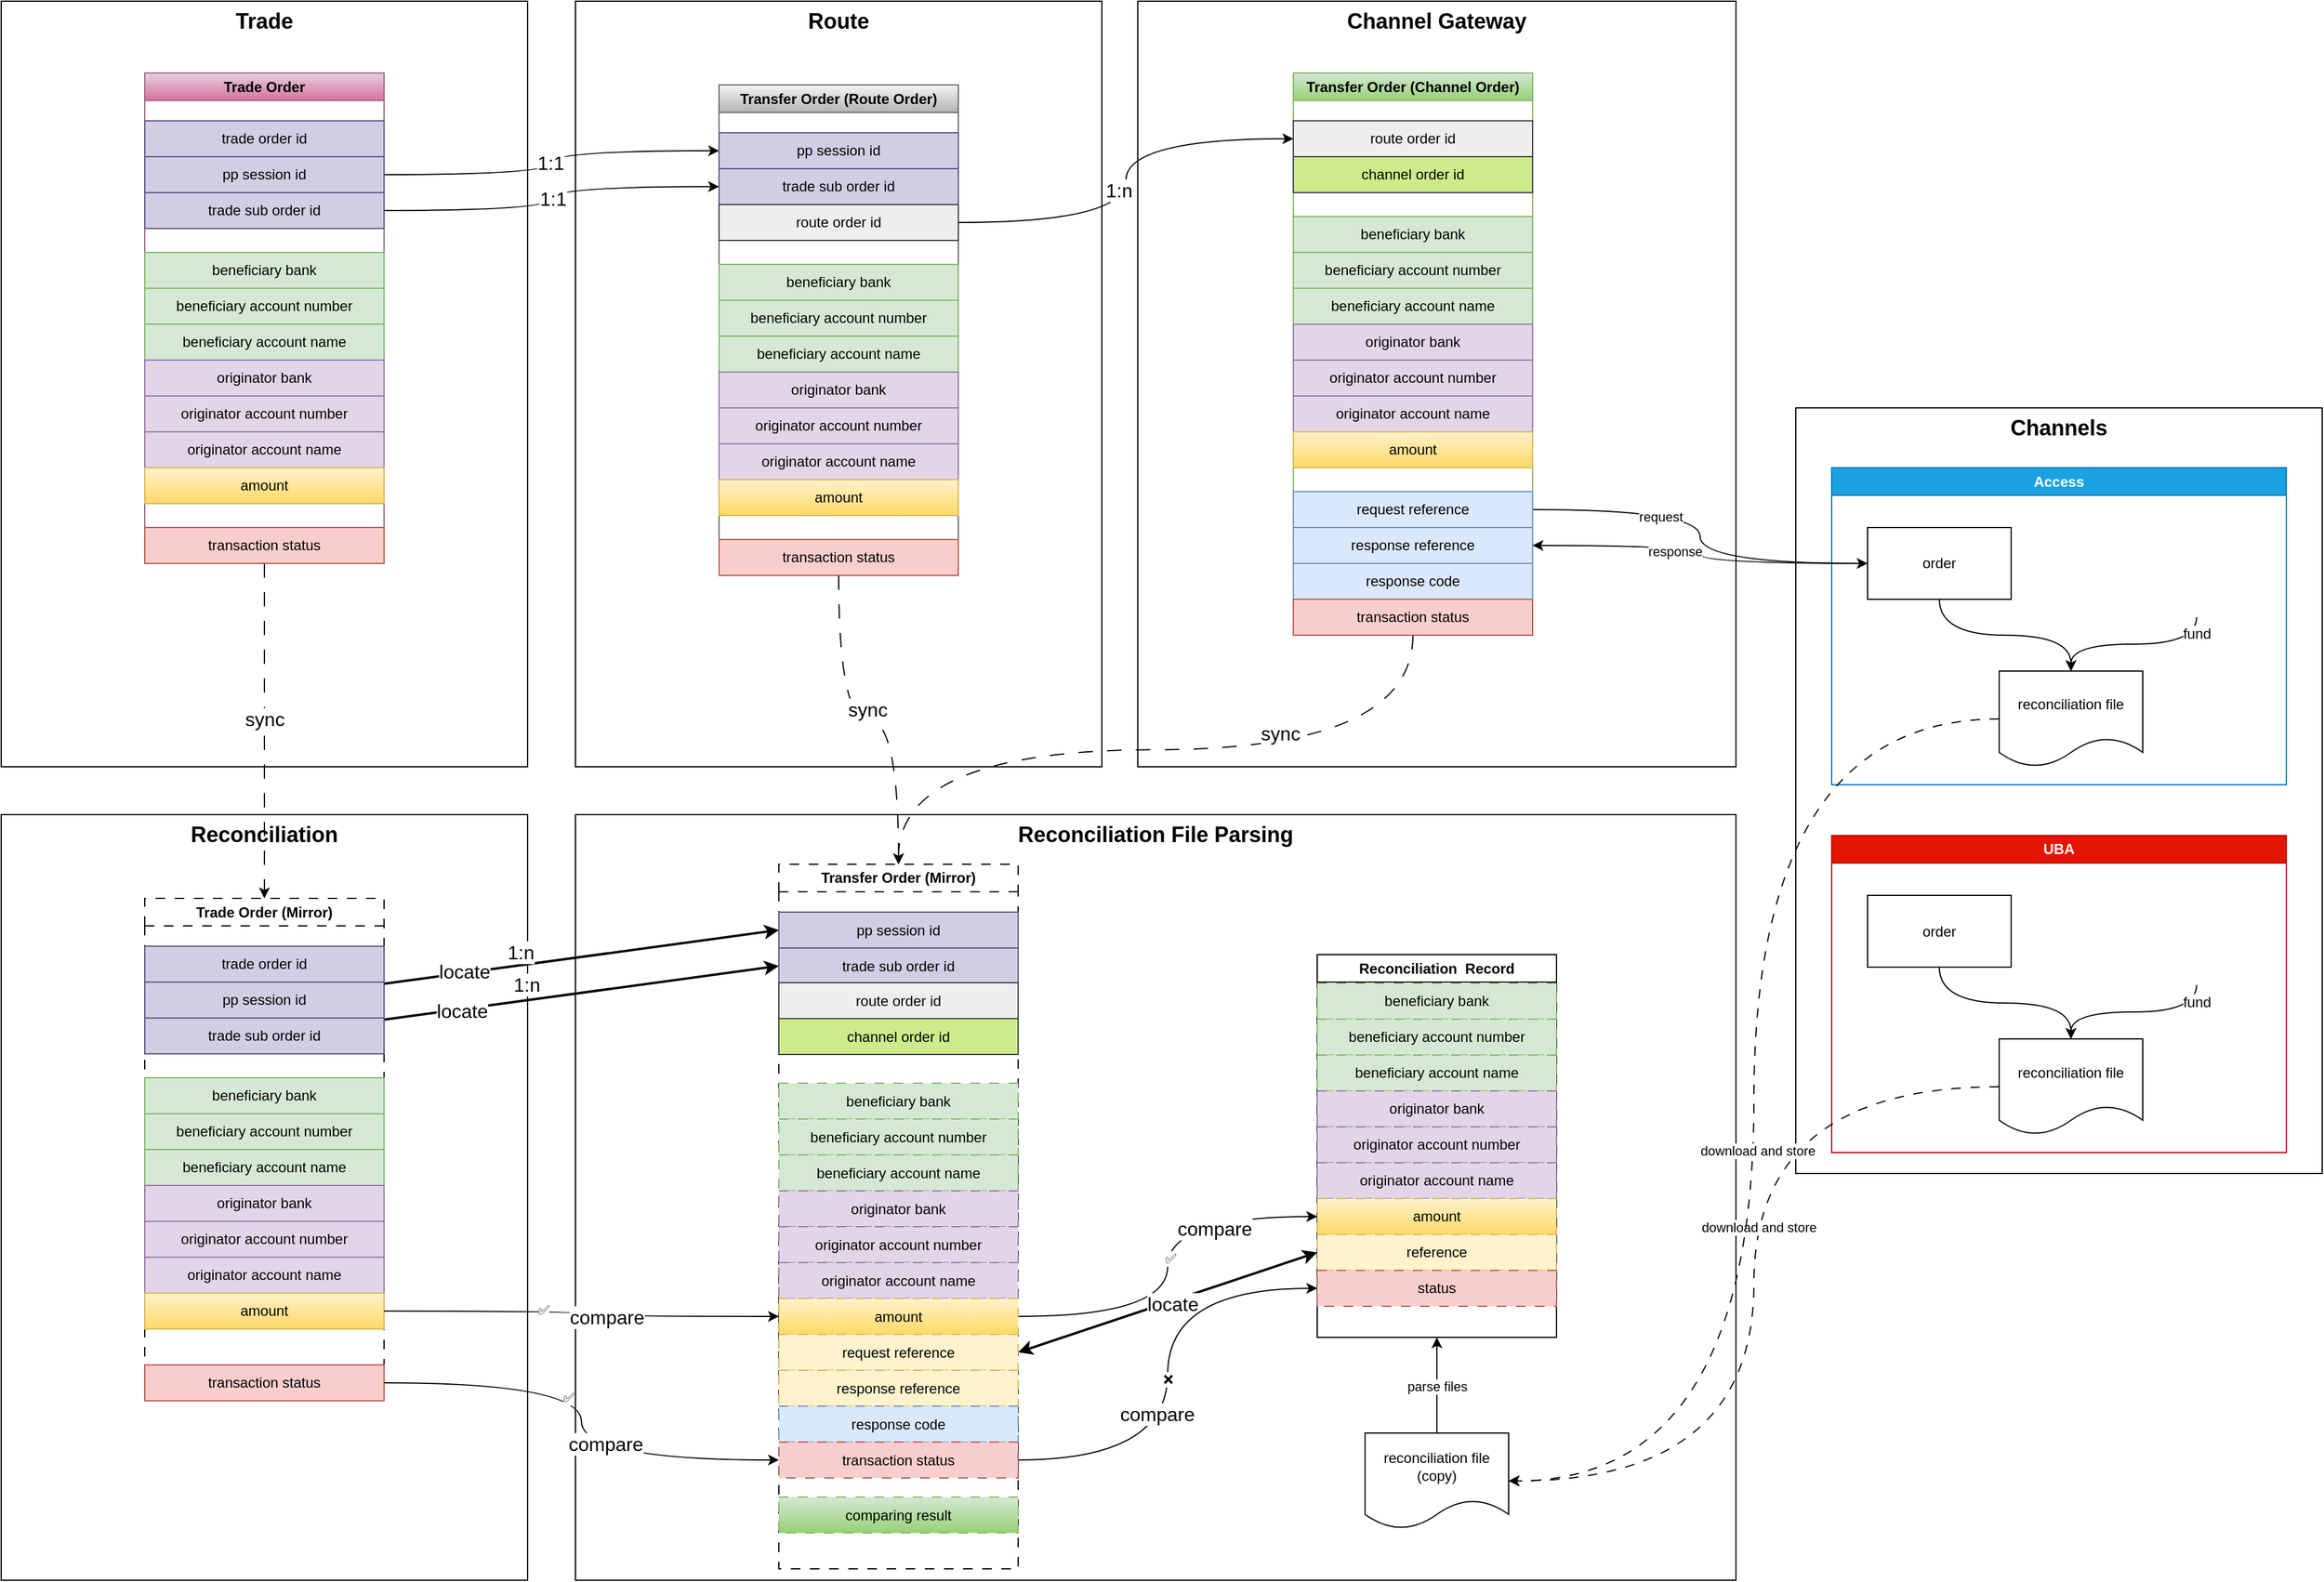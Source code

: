 <mxfile version="21.6.8" type="github">
  <diagram name="第 1 页" id="IDC6OgUZG76HqQoy6pAl">
    <mxGraphModel dx="2133" dy="830" grid="1" gridSize="10" guides="1" tooltips="1" connect="1" arrows="1" fold="1" page="1" pageScale="1" pageWidth="827" pageHeight="1169" math="0" shadow="0">
      <root>
        <mxCell id="0" />
        <mxCell id="1" parent="0" />
        <mxCell id="mXisu1iTDLMtMhRkeNwS-14" value="Route" style="rounded=0;whiteSpace=wrap;html=1;align=center;verticalAlign=top;fontStyle=1;fontSize=18;" vertex="1" parent="1">
          <mxGeometry x="50" y="40" width="440" height="640" as="geometry" />
        </mxCell>
        <mxCell id="8EhN2QBnAJq9SpPhxFZ0-1" value="Trade" style="rounded=0;whiteSpace=wrap;html=1;align=center;verticalAlign=top;fontStyle=1;fontSize=18;" parent="1" vertex="1">
          <mxGeometry x="-430" y="40" width="440" height="640" as="geometry" />
        </mxCell>
        <mxCell id="8EhN2QBnAJq9SpPhxFZ0-2" value="Channel Gateway" style="rounded=0;whiteSpace=wrap;html=1;align=center;verticalAlign=top;fontStyle=1;fontSize=18;" parent="1" vertex="1">
          <mxGeometry x="520" y="40" width="500" height="640" as="geometry" />
        </mxCell>
        <mxCell id="8EhN2QBnAJq9SpPhxFZ0-3" value="Channels" style="rounded=0;whiteSpace=wrap;html=1;align=center;verticalAlign=top;fontSize=18;fontStyle=1" parent="1" vertex="1">
          <mxGeometry x="1070" y="380" width="440" height="640" as="geometry" />
        </mxCell>
        <mxCell id="8EhN2QBnAJq9SpPhxFZ0-11" value="&lt;div style=&quot;text-align: left; font-size: 18px;&quot;&gt;&lt;span style=&quot;background-color: initial; font-size: 18px;&quot;&gt;Reconciliation File Parsing&lt;/span&gt;&lt;/div&gt;" style="rounded=0;whiteSpace=wrap;html=1;align=center;verticalAlign=top;fontStyle=1;fontSize=18;" parent="1" vertex="1">
          <mxGeometry x="50" y="720" width="970" height="640" as="geometry" />
        </mxCell>
        <mxCell id="8EhN2QBnAJq9SpPhxFZ0-15" value="Reconciliation" style="rounded=0;whiteSpace=wrap;html=1;align=center;verticalAlign=top;fontSize=18;fontStyle=1" parent="1" vertex="1">
          <mxGeometry x="-430" y="720" width="440" height="640" as="geometry" />
        </mxCell>
        <mxCell id="8EhN2QBnAJq9SpPhxFZ0-19" value="Transfer Order (Channel Order)" style="swimlane;whiteSpace=wrap;html=1;fillColor=#d5e8d4;gradientColor=#97d077;strokeColor=#82b366;" parent="1" vertex="1">
          <mxGeometry x="650" y="100" width="200" height="470" as="geometry" />
        </mxCell>
        <mxCell id="mXisu1iTDLMtMhRkeNwS-12" value="channel order id" style="rounded=0;whiteSpace=wrap;html=1;fillColor=#cdeb8b;strokeColor=#36393d;container=0;" vertex="1" parent="8EhN2QBnAJq9SpPhxFZ0-19">
          <mxGeometry y="70" width="200" height="30" as="geometry" />
        </mxCell>
        <mxCell id="8EhN2QBnAJq9SpPhxFZ0-20" value="Access" style="swimlane;whiteSpace=wrap;html=1;fillColor=#1ba1e2;fontColor=#ffffff;strokeColor=#006EAF;" parent="1" vertex="1">
          <mxGeometry x="1100" y="430" width="380" height="265" as="geometry" />
        </mxCell>
        <mxCell id="8EhN2QBnAJq9SpPhxFZ0-21" value="reconciliation file" style="shape=document;whiteSpace=wrap;html=1;boundedLbl=1;" parent="8EhN2QBnAJq9SpPhxFZ0-20" vertex="1">
          <mxGeometry x="140" y="170" width="120" height="80" as="geometry" />
        </mxCell>
        <mxCell id="8EhN2QBnAJq9SpPhxFZ0-22" style="edgeStyle=orthogonalEdgeStyle;rounded=0;orthogonalLoop=1;jettySize=auto;html=1;entryX=0.5;entryY=0;entryDx=0;entryDy=0;curved=1;" parent="8EhN2QBnAJq9SpPhxFZ0-20" source="8EhN2QBnAJq9SpPhxFZ0-23" target="8EhN2QBnAJq9SpPhxFZ0-21" edge="1">
          <mxGeometry relative="1" as="geometry" />
        </mxCell>
        <mxCell id="8EhN2QBnAJq9SpPhxFZ0-23" value="order" style="rounded=0;whiteSpace=wrap;html=1;" parent="8EhN2QBnAJq9SpPhxFZ0-20" vertex="1">
          <mxGeometry x="30" y="50" width="120" height="60" as="geometry" />
        </mxCell>
        <mxCell id="8EhN2QBnAJq9SpPhxFZ0-24" style="edgeStyle=orthogonalEdgeStyle;rounded=0;orthogonalLoop=1;jettySize=auto;html=1;entryX=0.5;entryY=0;entryDx=0;entryDy=0;curved=1;exitX=0.5;exitY=1;exitDx=0;exitDy=0;" parent="8EhN2QBnAJq9SpPhxFZ0-20" source="8EhN2QBnAJq9SpPhxFZ0-25" target="8EhN2QBnAJq9SpPhxFZ0-21" edge="1">
          <mxGeometry relative="1" as="geometry" />
        </mxCell>
        <mxCell id="8EhN2QBnAJq9SpPhxFZ0-25" value="fund" style="shape=image;html=1;verticalAlign=top;verticalLabelPosition=bottom;labelBackgroundColor=#ffffff;imageAspect=0;aspect=fixed;image=https://cdn4.iconfinder.com/data/icons/online-marketing-hand-drawn-vol-1/52/coin__dollar__money__payment__finance__fund__cash-128.png" parent="8EhN2QBnAJq9SpPhxFZ0-20" vertex="1">
          <mxGeometry x="260" y="35" width="90" height="90" as="geometry" />
        </mxCell>
        <mxCell id="8EhN2QBnAJq9SpPhxFZ0-26" value="UBA" style="swimlane;whiteSpace=wrap;html=1;fillColor=#e51400;fontColor=#ffffff;strokeColor=#B20000;" parent="1" vertex="1">
          <mxGeometry x="1100" y="737.5" width="380" height="265" as="geometry" />
        </mxCell>
        <mxCell id="8EhN2QBnAJq9SpPhxFZ0-27" value="reconciliation file" style="shape=document;whiteSpace=wrap;html=1;boundedLbl=1;" parent="8EhN2QBnAJq9SpPhxFZ0-26" vertex="1">
          <mxGeometry x="140" y="170" width="120" height="80" as="geometry" />
        </mxCell>
        <mxCell id="8EhN2QBnAJq9SpPhxFZ0-28" style="edgeStyle=orthogonalEdgeStyle;rounded=0;orthogonalLoop=1;jettySize=auto;html=1;entryX=0.5;entryY=0;entryDx=0;entryDy=0;curved=1;" parent="8EhN2QBnAJq9SpPhxFZ0-26" source="8EhN2QBnAJq9SpPhxFZ0-29" target="8EhN2QBnAJq9SpPhxFZ0-27" edge="1">
          <mxGeometry relative="1" as="geometry" />
        </mxCell>
        <mxCell id="8EhN2QBnAJq9SpPhxFZ0-29" value="order" style="rounded=0;whiteSpace=wrap;html=1;" parent="8EhN2QBnAJq9SpPhxFZ0-26" vertex="1">
          <mxGeometry x="30" y="50" width="120" height="60" as="geometry" />
        </mxCell>
        <mxCell id="8EhN2QBnAJq9SpPhxFZ0-30" style="edgeStyle=orthogonalEdgeStyle;rounded=0;orthogonalLoop=1;jettySize=auto;html=1;entryX=0.5;entryY=0;entryDx=0;entryDy=0;curved=1;exitX=0.5;exitY=1;exitDx=0;exitDy=0;" parent="8EhN2QBnAJq9SpPhxFZ0-26" source="8EhN2QBnAJq9SpPhxFZ0-31" target="8EhN2QBnAJq9SpPhxFZ0-27" edge="1">
          <mxGeometry relative="1" as="geometry" />
        </mxCell>
        <mxCell id="8EhN2QBnAJq9SpPhxFZ0-31" value="fund" style="shape=image;html=1;verticalAlign=top;verticalLabelPosition=bottom;labelBackgroundColor=#ffffff;imageAspect=0;aspect=fixed;image=https://cdn4.iconfinder.com/data/icons/online-marketing-hand-drawn-vol-1/52/coin__dollar__money__payment__finance__fund__cash-128.png" parent="8EhN2QBnAJq9SpPhxFZ0-26" vertex="1">
          <mxGeometry x="260" y="35" width="90" height="90" as="geometry" />
        </mxCell>
        <mxCell id="8EhN2QBnAJq9SpPhxFZ0-40" value="Transfer Order (Mirror)" style="swimlane;whiteSpace=wrap;html=1;dashed=1;dashPattern=8 8;" parent="1" vertex="1">
          <mxGeometry x="220" y="761.5" width="200" height="589" as="geometry" />
        </mxCell>
        <mxCell id="mXisu1iTDLMtMhRkeNwS-45" value="trade sub order id" style="rounded=0;whiteSpace=wrap;html=1;fillColor=#d0cee2;strokeColor=#56517e;container=0;" vertex="1" parent="8EhN2QBnAJq9SpPhxFZ0-40">
          <mxGeometry y="70" width="200" height="30" as="geometry" />
        </mxCell>
        <mxCell id="mXisu1iTDLMtMhRkeNwS-46" value="pp session id" style="rounded=0;whiteSpace=wrap;html=1;fillColor=#d0cee2;strokeColor=#56517e;container=0;" vertex="1" parent="8EhN2QBnAJq9SpPhxFZ0-40">
          <mxGeometry y="40" width="200" height="30" as="geometry" />
        </mxCell>
        <mxCell id="8EhN2QBnAJq9SpPhxFZ0-41" style="rounded=0;orthogonalLoop=1;jettySize=auto;html=1;entryX=0.5;entryY=0;entryDx=0;entryDy=0;dashed=1;dashPattern=12 12;strokeWidth=1;exitX=0.5;exitY=1;exitDx=0;exitDy=0;edgeStyle=orthogonalEdgeStyle;curved=1;" parent="1" source="8EhN2QBnAJq9SpPhxFZ0-19" target="8EhN2QBnAJq9SpPhxFZ0-40" edge="1">
          <mxGeometry relative="1" as="geometry" />
        </mxCell>
        <mxCell id="8EhN2QBnAJq9SpPhxFZ0-42" value="sync" style="edgeLabel;html=1;align=center;verticalAlign=middle;resizable=0;points=[];fontSize=16;" parent="8EhN2QBnAJq9SpPhxFZ0-41" vertex="1" connectable="0">
          <mxGeometry x="-0.333" y="-14" relative="1" as="geometry">
            <mxPoint as="offset" />
          </mxGeometry>
        </mxCell>
        <mxCell id="8EhN2QBnAJq9SpPhxFZ0-44" value="Reconciliation&amp;nbsp; Record" style="swimlane;whiteSpace=wrap;html=1;" parent="1" vertex="1">
          <mxGeometry x="670" y="837" width="200" height="320" as="geometry" />
        </mxCell>
        <mxCell id="exneHYosglLth6qOWhdi-8" style="edgeStyle=orthogonalEdgeStyle;rounded=0;orthogonalLoop=1;jettySize=auto;html=1;entryX=0.5;entryY=1;entryDx=0;entryDy=0;" parent="1" source="8EhN2QBnAJq9SpPhxFZ0-55" target="8EhN2QBnAJq9SpPhxFZ0-44" edge="1">
          <mxGeometry relative="1" as="geometry" />
        </mxCell>
        <mxCell id="exneHYosglLth6qOWhdi-9" value="parse files" style="edgeLabel;html=1;align=center;verticalAlign=middle;resizable=0;points=[];" parent="exneHYosglLth6qOWhdi-8" vertex="1" connectable="0">
          <mxGeometry x="-0.025" relative="1" as="geometry">
            <mxPoint as="offset" />
          </mxGeometry>
        </mxCell>
        <mxCell id="8EhN2QBnAJq9SpPhxFZ0-55" value="reconciliation file (copy)" style="shape=document;whiteSpace=wrap;html=1;boundedLbl=1;" parent="1" vertex="1">
          <mxGeometry x="710" y="1237" width="120" height="80" as="geometry" />
        </mxCell>
        <mxCell id="8EhN2QBnAJq9SpPhxFZ0-56" style="rounded=0;orthogonalLoop=1;jettySize=auto;html=1;entryX=1;entryY=0.5;entryDx=0;entryDy=0;dashed=1;dashPattern=8 8;edgeStyle=orthogonalEdgeStyle;curved=1;" parent="1" source="8EhN2QBnAJq9SpPhxFZ0-27" target="8EhN2QBnAJq9SpPhxFZ0-55" edge="1">
          <mxGeometry relative="1" as="geometry" />
        </mxCell>
        <mxCell id="mXisu1iTDLMtMhRkeNwS-3" value="download and store" style="edgeLabel;html=1;align=center;verticalAlign=middle;resizable=0;points=[];" vertex="1" connectable="0" parent="8EhN2QBnAJq9SpPhxFZ0-56">
          <mxGeometry x="-0.132" y="4" relative="1" as="geometry">
            <mxPoint y="1" as="offset" />
          </mxGeometry>
        </mxCell>
        <mxCell id="8EhN2QBnAJq9SpPhxFZ0-47" value="beneficiary bank" style="rounded=0;whiteSpace=wrap;html=1;fillColor=#d5e8d4;strokeColor=#82b366;dashed=1;dashPattern=8 8;" parent="1" vertex="1">
          <mxGeometry x="220" y="944.5" width="200" height="30" as="geometry" />
        </mxCell>
        <mxCell id="8EhN2QBnAJq9SpPhxFZ0-48" value="beneficiary account number" style="rounded=0;whiteSpace=wrap;html=1;fillColor=#d5e8d4;strokeColor=#82b366;dashed=1;dashPattern=8 8;" parent="1" vertex="1">
          <mxGeometry x="220" y="974.5" width="200" height="30" as="geometry" />
        </mxCell>
        <mxCell id="8EhN2QBnAJq9SpPhxFZ0-49" value="beneficiary account name" style="rounded=0;whiteSpace=wrap;html=1;fillColor=#d5e8d4;strokeColor=#82b366;dashed=1;dashPattern=8 8;" parent="1" vertex="1">
          <mxGeometry x="220" y="1004.5" width="200" height="30" as="geometry" />
        </mxCell>
        <mxCell id="8EhN2QBnAJq9SpPhxFZ0-50" value="originator bank" style="rounded=0;whiteSpace=wrap;html=1;fillColor=#e1d5e7;strokeColor=#9673a6;dashed=1;dashPattern=8 8;" parent="1" vertex="1">
          <mxGeometry x="220" y="1034.5" width="200" height="30" as="geometry" />
        </mxCell>
        <mxCell id="8EhN2QBnAJq9SpPhxFZ0-51" value="originator account number" style="rounded=0;whiteSpace=wrap;html=1;fillColor=#e1d5e7;strokeColor=#9673a6;dashed=1;dashPattern=8 8;" parent="1" vertex="1">
          <mxGeometry x="220" y="1064.5" width="200" height="30" as="geometry" />
        </mxCell>
        <mxCell id="8EhN2QBnAJq9SpPhxFZ0-52" value="originator account name" style="rounded=0;whiteSpace=wrap;html=1;fillColor=#e1d5e7;strokeColor=#9673a6;dashed=1;dashPattern=8 8;" parent="1" vertex="1">
          <mxGeometry x="220" y="1094.5" width="200" height="30" as="geometry" />
        </mxCell>
        <mxCell id="exneHYosglLth6qOWhdi-19" style="edgeStyle=orthogonalEdgeStyle;rounded=0;orthogonalLoop=1;jettySize=auto;html=1;entryX=0;entryY=0.5;entryDx=0;entryDy=0;curved=1;" parent="1" source="8EhN2QBnAJq9SpPhxFZ0-53" target="exneHYosglLth6qOWhdi-16" edge="1">
          <mxGeometry relative="1" as="geometry" />
        </mxCell>
        <mxCell id="exneHYosglLth6qOWhdi-20" value="✅" style="edgeLabel;html=1;align=center;verticalAlign=middle;resizable=0;points=[];" parent="exneHYosglLth6qOWhdi-19" vertex="1" connectable="0">
          <mxGeometry x="0.04" y="-2" relative="1" as="geometry">
            <mxPoint as="offset" />
          </mxGeometry>
        </mxCell>
        <mxCell id="mXisu1iTDLMtMhRkeNwS-75" value="&lt;font style=&quot;font-size: 16px;&quot;&gt;compare&lt;/font&gt;" style="edgeLabel;html=1;align=center;verticalAlign=middle;resizable=0;points=[];" vertex="1" connectable="0" parent="exneHYosglLth6qOWhdi-19">
          <mxGeometry x="0.484" y="-9" relative="1" as="geometry">
            <mxPoint y="1" as="offset" />
          </mxGeometry>
        </mxCell>
        <mxCell id="8EhN2QBnAJq9SpPhxFZ0-53" value="amount" style="rounded=0;whiteSpace=wrap;html=1;dashed=1;dashPattern=8 8;fillColor=#fff2cc;gradientColor=#ffd966;strokeColor=#d6b656;" parent="1" vertex="1">
          <mxGeometry x="220" y="1124.5" width="200" height="30" as="geometry" />
        </mxCell>
        <mxCell id="mXisu1iTDLMtMhRkeNwS-72" style="rounded=0;orthogonalLoop=1;jettySize=auto;html=1;entryX=0;entryY=0.5;entryDx=0;entryDy=0;exitX=1;exitY=0.5;exitDx=0;exitDy=0;startArrow=classic;startFill=1;strokeWidth=2;" edge="1" parent="1" source="8EhN2QBnAJq9SpPhxFZ0-54" target="exneHYosglLth6qOWhdi-17">
          <mxGeometry relative="1" as="geometry" />
        </mxCell>
        <mxCell id="mXisu1iTDLMtMhRkeNwS-73" value="&lt;font style=&quot;font-size: 16px;&quot;&gt;locate&lt;/font&gt;" style="edgeLabel;html=1;align=center;verticalAlign=middle;resizable=0;points=[];" vertex="1" connectable="0" parent="mXisu1iTDLMtMhRkeNwS-72">
          <mxGeometry x="0.026" y="-2" relative="1" as="geometry">
            <mxPoint as="offset" />
          </mxGeometry>
        </mxCell>
        <mxCell id="8EhN2QBnAJq9SpPhxFZ0-54" value="request reference" style="rounded=0;whiteSpace=wrap;html=1;fillColor=#fff2cc;strokeColor=#d6b656;dashed=1;dashPattern=8 8;" parent="1" vertex="1">
          <mxGeometry x="220" y="1154.5" width="200" height="30" as="geometry" />
        </mxCell>
        <mxCell id="exneHYosglLth6qOWhdi-4" value="response reference" style="rounded=0;whiteSpace=wrap;html=1;fillColor=#fff2cc;strokeColor=#d6b656;dashed=1;dashPattern=8 8;" parent="1" vertex="1">
          <mxGeometry x="220" y="1184.5" width="200" height="30" as="geometry" />
        </mxCell>
        <mxCell id="exneHYosglLth6qOWhdi-5" value="response code" style="rounded=0;whiteSpace=wrap;html=1;fillColor=#dae8fc;strokeColor=#6c8ebf;dashed=1;dashPattern=8 8;" parent="1" vertex="1">
          <mxGeometry x="220" y="1214.5" width="200" height="30" as="geometry" />
        </mxCell>
        <mxCell id="8EhN2QBnAJq9SpPhxFZ0-32" value="beneficiary bank" style="rounded=0;whiteSpace=wrap;html=1;fillColor=#d5e8d4;strokeColor=#82b366;container=0;" parent="1" vertex="1">
          <mxGeometry x="650" y="220" width="200" height="30" as="geometry" />
        </mxCell>
        <mxCell id="8EhN2QBnAJq9SpPhxFZ0-33" value="beneficiary account number" style="rounded=0;whiteSpace=wrap;html=1;fillColor=#d5e8d4;strokeColor=#82b366;" parent="1" vertex="1">
          <mxGeometry x="650" y="250" width="200" height="30" as="geometry" />
        </mxCell>
        <mxCell id="8EhN2QBnAJq9SpPhxFZ0-34" value="beneficiary account name" style="rounded=0;whiteSpace=wrap;html=1;fillColor=#d5e8d4;strokeColor=#82b366;" parent="1" vertex="1">
          <mxGeometry x="650" y="280" width="200" height="30" as="geometry" />
        </mxCell>
        <mxCell id="8EhN2QBnAJq9SpPhxFZ0-35" value="originator bank" style="rounded=0;whiteSpace=wrap;html=1;fillColor=#e1d5e7;strokeColor=#9673a6;" parent="1" vertex="1">
          <mxGeometry x="650" y="310" width="200" height="30" as="geometry" />
        </mxCell>
        <mxCell id="8EhN2QBnAJq9SpPhxFZ0-36" value="originator account number" style="rounded=0;whiteSpace=wrap;html=1;fillColor=#e1d5e7;strokeColor=#9673a6;" parent="1" vertex="1">
          <mxGeometry x="650" y="340" width="200" height="30" as="geometry" />
        </mxCell>
        <mxCell id="8EhN2QBnAJq9SpPhxFZ0-37" value="originator account name" style="rounded=0;whiteSpace=wrap;html=1;fillColor=#e1d5e7;strokeColor=#9673a6;" parent="1" vertex="1">
          <mxGeometry x="650" y="370" width="200" height="30" as="geometry" />
        </mxCell>
        <mxCell id="8EhN2QBnAJq9SpPhxFZ0-38" value="amount" style="rounded=0;whiteSpace=wrap;html=1;fillColor=#fff2cc;gradientColor=#ffd966;strokeColor=#d6b656;" parent="1" vertex="1">
          <mxGeometry x="650" y="400" width="200" height="30" as="geometry" />
        </mxCell>
        <mxCell id="mXisu1iTDLMtMhRkeNwS-35" style="edgeStyle=orthogonalEdgeStyle;rounded=0;orthogonalLoop=1;jettySize=auto;html=1;entryX=0;entryY=0.5;entryDx=0;entryDy=0;curved=1;" edge="1" parent="1" source="8EhN2QBnAJq9SpPhxFZ0-39" target="8EhN2QBnAJq9SpPhxFZ0-23">
          <mxGeometry relative="1" as="geometry" />
        </mxCell>
        <mxCell id="mXisu1iTDLMtMhRkeNwS-37" value="request" style="edgeLabel;html=1;align=center;verticalAlign=middle;resizable=0;points=[];" vertex="1" connectable="0" parent="mXisu1iTDLMtMhRkeNwS-35">
          <mxGeometry x="-0.342" y="-6" relative="1" as="geometry">
            <mxPoint as="offset" />
          </mxGeometry>
        </mxCell>
        <mxCell id="8EhN2QBnAJq9SpPhxFZ0-39" value="request reference" style="rounded=0;whiteSpace=wrap;html=1;fillColor=#dae8fc;strokeColor=#6c8ebf;" parent="1" vertex="1">
          <mxGeometry x="650" y="450" width="200" height="30" as="geometry" />
        </mxCell>
        <mxCell id="exneHYosglLth6qOWhdi-1" value="response code" style="rounded=0;whiteSpace=wrap;html=1;fillColor=#dae8fc;strokeColor=#6c8ebf;" parent="1" vertex="1">
          <mxGeometry x="650" y="510" width="200" height="30" as="geometry" />
        </mxCell>
        <mxCell id="exneHYosglLth6qOWhdi-2" value="response reference" style="rounded=0;whiteSpace=wrap;html=1;fillColor=#dae8fc;strokeColor=#6c8ebf;" parent="1" vertex="1">
          <mxGeometry x="650" y="480" width="200" height="30" as="geometry" />
        </mxCell>
        <mxCell id="exneHYosglLth6qOWhdi-6" value="transaction status" style="rounded=0;whiteSpace=wrap;html=1;fillColor=#f8cecc;strokeColor=#b85450;" parent="1" vertex="1">
          <mxGeometry x="650" y="540" width="200" height="30" as="geometry" />
        </mxCell>
        <mxCell id="exneHYosglLth6qOWhdi-21" style="edgeStyle=orthogonalEdgeStyle;rounded=0;orthogonalLoop=1;jettySize=auto;html=1;entryX=0;entryY=0.5;entryDx=0;entryDy=0;curved=1;" parent="1" source="exneHYosglLth6qOWhdi-7" target="exneHYosglLth6qOWhdi-18" edge="1">
          <mxGeometry relative="1" as="geometry" />
        </mxCell>
        <mxCell id="exneHYosglLth6qOWhdi-22" value="❌" style="edgeLabel;html=1;align=center;verticalAlign=middle;resizable=0;points=[];" parent="exneHYosglLth6qOWhdi-21" vertex="1" connectable="0">
          <mxGeometry x="-0.018" relative="1" as="geometry">
            <mxPoint as="offset" />
          </mxGeometry>
        </mxCell>
        <mxCell id="mXisu1iTDLMtMhRkeNwS-74" value="&lt;font style=&quot;font-size: 16px;&quot;&gt;compare&lt;/font&gt;" style="edgeLabel;html=1;align=center;verticalAlign=middle;resizable=0;points=[];" vertex="1" connectable="0" parent="exneHYosglLth6qOWhdi-21">
          <mxGeometry x="-0.167" y="9" relative="1" as="geometry">
            <mxPoint as="offset" />
          </mxGeometry>
        </mxCell>
        <mxCell id="exneHYosglLth6qOWhdi-7" value="transaction status" style="rounded=0;whiteSpace=wrap;html=1;fillColor=#f8cecc;strokeColor=#b85450;dashed=1;dashPattern=8 8;" parent="1" vertex="1">
          <mxGeometry x="220" y="1244.5" width="200" height="30" as="geometry" />
        </mxCell>
        <mxCell id="exneHYosglLth6qOWhdi-10" value="beneficiary bank" style="rounded=0;whiteSpace=wrap;html=1;fillColor=#d5e8d4;strokeColor=#82b366;dashed=1;dashPattern=8 8;" parent="1" vertex="1">
          <mxGeometry x="670" y="861" width="200" height="30" as="geometry" />
        </mxCell>
        <mxCell id="exneHYosglLth6qOWhdi-11" value="beneficiary account number" style="rounded=0;whiteSpace=wrap;html=1;fillColor=#d5e8d4;strokeColor=#82b366;dashed=1;dashPattern=8 8;" parent="1" vertex="1">
          <mxGeometry x="670" y="891" width="200" height="30" as="geometry" />
        </mxCell>
        <mxCell id="exneHYosglLth6qOWhdi-12" value="beneficiary account name" style="rounded=0;whiteSpace=wrap;html=1;fillColor=#d5e8d4;strokeColor=#82b366;dashed=1;dashPattern=8 8;" parent="1" vertex="1">
          <mxGeometry x="670" y="921" width="200" height="30" as="geometry" />
        </mxCell>
        <mxCell id="exneHYosglLth6qOWhdi-13" value="originator bank" style="rounded=0;whiteSpace=wrap;html=1;fillColor=#e1d5e7;strokeColor=#9673a6;dashed=1;dashPattern=8 8;" parent="1" vertex="1">
          <mxGeometry x="670" y="951" width="200" height="30" as="geometry" />
        </mxCell>
        <mxCell id="exneHYosglLth6qOWhdi-14" value="originator account number" style="rounded=0;whiteSpace=wrap;html=1;fillColor=#e1d5e7;strokeColor=#9673a6;dashed=1;dashPattern=8 8;" parent="1" vertex="1">
          <mxGeometry x="670" y="981" width="200" height="30" as="geometry" />
        </mxCell>
        <mxCell id="exneHYosglLth6qOWhdi-15" value="originator account name" style="rounded=0;whiteSpace=wrap;html=1;fillColor=#e1d5e7;strokeColor=#9673a6;dashed=1;dashPattern=8 8;" parent="1" vertex="1">
          <mxGeometry x="670" y="1011" width="200" height="30" as="geometry" />
        </mxCell>
        <mxCell id="exneHYosglLth6qOWhdi-16" value="amount" style="rounded=0;whiteSpace=wrap;html=1;dashed=1;dashPattern=8 8;fillColor=#fff2cc;gradientColor=#ffd966;strokeColor=#d6b656;" parent="1" vertex="1">
          <mxGeometry x="670" y="1041" width="200" height="30" as="geometry" />
        </mxCell>
        <mxCell id="exneHYosglLth6qOWhdi-17" value="reference" style="rounded=0;whiteSpace=wrap;html=1;fillColor=#fff2cc;strokeColor=#d6b656;dashed=1;dashPattern=8 8;" parent="1" vertex="1">
          <mxGeometry x="670" y="1071" width="200" height="30" as="geometry" />
        </mxCell>
        <mxCell id="exneHYosglLth6qOWhdi-18" value="status" style="rounded=0;whiteSpace=wrap;html=1;fillColor=#f8cecc;strokeColor=#b85450;dashed=1;dashPattern=8 8;" parent="1" vertex="1">
          <mxGeometry x="670" y="1101" width="200" height="30" as="geometry" />
        </mxCell>
        <mxCell id="exneHYosglLth6qOWhdi-23" value="comparing result" style="rounded=0;whiteSpace=wrap;html=1;fillColor=#d5e8d4;strokeColor=#82b366;dashed=1;dashPattern=8 8;gradientColor=#97d077;" parent="1" vertex="1">
          <mxGeometry x="220" y="1290.5" width="200" height="30" as="geometry" />
        </mxCell>
        <mxCell id="mXisu1iTDLMtMhRkeNwS-40" style="edgeStyle=orthogonalEdgeStyle;rounded=0;orthogonalLoop=1;jettySize=auto;html=1;entryX=0.5;entryY=0;entryDx=0;entryDy=0;dashed=1;dashPattern=12 12;" edge="1" parent="1" source="exneHYosglLth6qOWhdi-24" target="mXisu1iTDLMtMhRkeNwS-39">
          <mxGeometry relative="1" as="geometry" />
        </mxCell>
        <mxCell id="mXisu1iTDLMtMhRkeNwS-41" value="&lt;font style=&quot;font-size: 16px;&quot;&gt;sync&lt;/font&gt;" style="edgeLabel;html=1;align=center;verticalAlign=middle;resizable=0;points=[];" vertex="1" connectable="0" parent="mXisu1iTDLMtMhRkeNwS-40">
          <mxGeometry x="-0.075" relative="1" as="geometry">
            <mxPoint as="offset" />
          </mxGeometry>
        </mxCell>
        <mxCell id="exneHYosglLth6qOWhdi-24" value="Trade Order" style="swimlane;whiteSpace=wrap;html=1;fillColor=#e6d0de;gradientColor=#d5739d;strokeColor=#996185;" parent="1" vertex="1">
          <mxGeometry x="-310" y="100" width="200" height="410" as="geometry" />
        </mxCell>
        <mxCell id="mXisu1iTDLMtMhRkeNwS-27" value="trade sub order id" style="rounded=0;whiteSpace=wrap;html=1;fillColor=#d0cee2;strokeColor=#56517e;container=0;movable=1;resizable=1;rotatable=1;deletable=1;editable=1;locked=0;connectable=1;" vertex="1" parent="exneHYosglLth6qOWhdi-24">
          <mxGeometry y="100" width="200" height="30" as="geometry" />
        </mxCell>
        <mxCell id="mXisu1iTDLMtMhRkeNwS-1" style="rounded=0;orthogonalLoop=1;jettySize=auto;html=1;entryX=1;entryY=0.5;entryDx=0;entryDy=0;dashed=1;dashPattern=8 8;edgeStyle=orthogonalEdgeStyle;curved=1;" edge="1" parent="1" source="8EhN2QBnAJq9SpPhxFZ0-21" target="8EhN2QBnAJq9SpPhxFZ0-55">
          <mxGeometry relative="1" as="geometry" />
        </mxCell>
        <mxCell id="mXisu1iTDLMtMhRkeNwS-2" value="download and store" style="edgeLabel;html=1;align=center;verticalAlign=middle;resizable=0;points=[];" vertex="1" connectable="0" parent="mXisu1iTDLMtMhRkeNwS-1">
          <mxGeometry x="0.08" y="3" relative="1" as="geometry">
            <mxPoint as="offset" />
          </mxGeometry>
        </mxCell>
        <mxCell id="mXisu1iTDLMtMhRkeNwS-13" value="route order id" style="rounded=0;whiteSpace=wrap;html=1;fillColor=#eeeeee;strokeColor=#36393d;container=0;" vertex="1" parent="1">
          <mxGeometry x="650" y="140" width="200" height="30" as="geometry" />
        </mxCell>
        <mxCell id="mXisu1iTDLMtMhRkeNwS-47" style="edgeStyle=orthogonalEdgeStyle;rounded=0;orthogonalLoop=1;jettySize=auto;html=1;entryX=0.5;entryY=0;entryDx=0;entryDy=0;curved=1;dashed=1;dashPattern=12 12;" edge="1" parent="1" source="mXisu1iTDLMtMhRkeNwS-15" target="8EhN2QBnAJq9SpPhxFZ0-40">
          <mxGeometry relative="1" as="geometry" />
        </mxCell>
        <mxCell id="mXisu1iTDLMtMhRkeNwS-48" value="&lt;font style=&quot;font-size: 16px;&quot;&gt;sync&lt;/font&gt;" style="edgeLabel;html=1;align=center;verticalAlign=middle;resizable=0;points=[];" vertex="1" connectable="0" parent="mXisu1iTDLMtMhRkeNwS-47">
          <mxGeometry x="-0.237" y="24" relative="1" as="geometry">
            <mxPoint y="1" as="offset" />
          </mxGeometry>
        </mxCell>
        <mxCell id="mXisu1iTDLMtMhRkeNwS-15" value="Transfer Order (Route Order)" style="swimlane;whiteSpace=wrap;html=1;fillColor=#f5f5f5;gradientColor=#b3b3b3;strokeColor=#666666;" vertex="1" parent="1">
          <mxGeometry x="170" y="110" width="200" height="410" as="geometry" />
        </mxCell>
        <mxCell id="mXisu1iTDLMtMhRkeNwS-23" value="trade order id" style="rounded=0;whiteSpace=wrap;html=1;fillColor=#d0cee2;strokeColor=#56517e;container=0;movable=1;resizable=1;rotatable=1;deletable=1;editable=1;locked=0;connectable=1;" vertex="1" parent="1">
          <mxGeometry x="-310" y="140" width="200" height="30" as="geometry" />
        </mxCell>
        <mxCell id="mXisu1iTDLMtMhRkeNwS-32" style="edgeStyle=orthogonalEdgeStyle;rounded=0;orthogonalLoop=1;jettySize=auto;html=1;entryX=0;entryY=0.5;entryDx=0;entryDy=0;curved=1;" edge="1" parent="1" source="mXisu1iTDLMtMhRkeNwS-24" target="mXisu1iTDLMtMhRkeNwS-28">
          <mxGeometry relative="1" as="geometry" />
        </mxCell>
        <mxCell id="mXisu1iTDLMtMhRkeNwS-80" value="&lt;font style=&quot;font-size: 16px;&quot;&gt;1:1&lt;/font&gt;" style="edgeLabel;html=1;align=center;verticalAlign=middle;resizable=0;points=[];" vertex="1" connectable="0" parent="mXisu1iTDLMtMhRkeNwS-32">
          <mxGeometry x="0.01" y="1" relative="1" as="geometry">
            <mxPoint y="1" as="offset" />
          </mxGeometry>
        </mxCell>
        <mxCell id="mXisu1iTDLMtMhRkeNwS-24" value="pp session id" style="rounded=0;whiteSpace=wrap;html=1;fillColor=#d0cee2;strokeColor=#56517e;container=0;movable=1;resizable=1;rotatable=1;deletable=1;editable=1;locked=0;connectable=1;" vertex="1" parent="1">
          <mxGeometry x="-310" y="170" width="200" height="30" as="geometry" />
        </mxCell>
        <mxCell id="mXisu1iTDLMtMhRkeNwS-29" value="" style="group" vertex="1" connectable="0" parent="1">
          <mxGeometry x="-310" y="250" width="200" height="210" as="geometry" />
        </mxCell>
        <mxCell id="mXisu1iTDLMtMhRkeNwS-5" value="beneficiary bank" style="rounded=0;whiteSpace=wrap;html=1;fillColor=#d5e8d4;strokeColor=#82b366;container=0;" vertex="1" parent="mXisu1iTDLMtMhRkeNwS-29">
          <mxGeometry width="200" height="30" as="geometry" />
        </mxCell>
        <mxCell id="mXisu1iTDLMtMhRkeNwS-6" value="beneficiary account number" style="rounded=0;whiteSpace=wrap;html=1;fillColor=#d5e8d4;strokeColor=#82b366;" vertex="1" parent="mXisu1iTDLMtMhRkeNwS-29">
          <mxGeometry y="30" width="200" height="30" as="geometry" />
        </mxCell>
        <mxCell id="mXisu1iTDLMtMhRkeNwS-7" value="beneficiary account name" style="rounded=0;whiteSpace=wrap;html=1;fillColor=#d5e8d4;strokeColor=#82b366;" vertex="1" parent="mXisu1iTDLMtMhRkeNwS-29">
          <mxGeometry y="60" width="200" height="30" as="geometry" />
        </mxCell>
        <mxCell id="mXisu1iTDLMtMhRkeNwS-8" value="originator bank" style="rounded=0;whiteSpace=wrap;html=1;fillColor=#e1d5e7;strokeColor=#9673a6;" vertex="1" parent="mXisu1iTDLMtMhRkeNwS-29">
          <mxGeometry y="90" width="200" height="30" as="geometry" />
        </mxCell>
        <mxCell id="mXisu1iTDLMtMhRkeNwS-9" value="originator account number" style="rounded=0;whiteSpace=wrap;html=1;fillColor=#e1d5e7;strokeColor=#9673a6;" vertex="1" parent="mXisu1iTDLMtMhRkeNwS-29">
          <mxGeometry y="120" width="200" height="30" as="geometry" />
        </mxCell>
        <mxCell id="mXisu1iTDLMtMhRkeNwS-10" value="originator account name" style="rounded=0;whiteSpace=wrap;html=1;fillColor=#e1d5e7;strokeColor=#9673a6;" vertex="1" parent="mXisu1iTDLMtMhRkeNwS-29">
          <mxGeometry y="150" width="200" height="30" as="geometry" />
        </mxCell>
        <mxCell id="mXisu1iTDLMtMhRkeNwS-11" value="amount" style="rounded=0;whiteSpace=wrap;html=1;fillColor=#fff2cc;gradientColor=#ffd966;strokeColor=#d6b656;" vertex="1" parent="mXisu1iTDLMtMhRkeNwS-29">
          <mxGeometry y="180" width="200" height="30" as="geometry" />
        </mxCell>
        <mxCell id="mXisu1iTDLMtMhRkeNwS-30" value="" style="group" vertex="1" connectable="0" parent="1">
          <mxGeometry x="170" y="150" width="200" height="90" as="geometry" />
        </mxCell>
        <mxCell id="mXisu1iTDLMtMhRkeNwS-25" value="trade sub order id" style="rounded=0;whiteSpace=wrap;html=1;fillColor=#d0cee2;strokeColor=#56517e;container=0;" vertex="1" parent="mXisu1iTDLMtMhRkeNwS-30">
          <mxGeometry y="30" width="200" height="30" as="geometry" />
        </mxCell>
        <mxCell id="mXisu1iTDLMtMhRkeNwS-26" value="route order id" style="rounded=0;whiteSpace=wrap;html=1;fillColor=#eeeeee;strokeColor=#36393d;container=0;" vertex="1" parent="mXisu1iTDLMtMhRkeNwS-30">
          <mxGeometry y="60" width="200" height="30" as="geometry" />
        </mxCell>
        <mxCell id="mXisu1iTDLMtMhRkeNwS-28" value="pp session id" style="rounded=0;whiteSpace=wrap;html=1;fillColor=#d0cee2;strokeColor=#56517e;container=0;" vertex="1" parent="mXisu1iTDLMtMhRkeNwS-30">
          <mxGeometry width="200" height="30" as="geometry" />
        </mxCell>
        <mxCell id="mXisu1iTDLMtMhRkeNwS-31" value="" style="group" vertex="1" connectable="0" parent="1">
          <mxGeometry x="170" y="260" width="200" height="210" as="geometry" />
        </mxCell>
        <mxCell id="mXisu1iTDLMtMhRkeNwS-16" value="beneficiary bank" style="rounded=0;whiteSpace=wrap;html=1;fillColor=#d5e8d4;strokeColor=#82b366;container=0;" vertex="1" parent="mXisu1iTDLMtMhRkeNwS-31">
          <mxGeometry width="200" height="30" as="geometry" />
        </mxCell>
        <mxCell id="mXisu1iTDLMtMhRkeNwS-17" value="beneficiary account number" style="rounded=0;whiteSpace=wrap;html=1;fillColor=#d5e8d4;strokeColor=#82b366;" vertex="1" parent="mXisu1iTDLMtMhRkeNwS-31">
          <mxGeometry y="30" width="200" height="30" as="geometry" />
        </mxCell>
        <mxCell id="mXisu1iTDLMtMhRkeNwS-18" value="beneficiary account name" style="rounded=0;whiteSpace=wrap;html=1;fillColor=#d5e8d4;strokeColor=#82b366;" vertex="1" parent="mXisu1iTDLMtMhRkeNwS-31">
          <mxGeometry y="60" width="200" height="30" as="geometry" />
        </mxCell>
        <mxCell id="mXisu1iTDLMtMhRkeNwS-19" value="originator bank" style="rounded=0;whiteSpace=wrap;html=1;fillColor=#e1d5e7;strokeColor=#9673a6;" vertex="1" parent="mXisu1iTDLMtMhRkeNwS-31">
          <mxGeometry y="90" width="200" height="30" as="geometry" />
        </mxCell>
        <mxCell id="mXisu1iTDLMtMhRkeNwS-20" value="originator account number" style="rounded=0;whiteSpace=wrap;html=1;fillColor=#e1d5e7;strokeColor=#9673a6;" vertex="1" parent="mXisu1iTDLMtMhRkeNwS-31">
          <mxGeometry y="120" width="200" height="30" as="geometry" />
        </mxCell>
        <mxCell id="mXisu1iTDLMtMhRkeNwS-21" value="originator account name" style="rounded=0;whiteSpace=wrap;html=1;fillColor=#e1d5e7;strokeColor=#9673a6;" vertex="1" parent="mXisu1iTDLMtMhRkeNwS-31">
          <mxGeometry y="150" width="200" height="30" as="geometry" />
        </mxCell>
        <mxCell id="mXisu1iTDLMtMhRkeNwS-22" value="amount" style="rounded=0;whiteSpace=wrap;html=1;fillColor=#fff2cc;gradientColor=#ffd966;strokeColor=#d6b656;" vertex="1" parent="mXisu1iTDLMtMhRkeNwS-31">
          <mxGeometry y="180" width="200" height="30" as="geometry" />
        </mxCell>
        <mxCell id="mXisu1iTDLMtMhRkeNwS-33" style="edgeStyle=orthogonalEdgeStyle;rounded=0;orthogonalLoop=1;jettySize=auto;html=1;entryX=0;entryY=0.5;entryDx=0;entryDy=0;curved=1;" edge="1" parent="1" source="mXisu1iTDLMtMhRkeNwS-27" target="mXisu1iTDLMtMhRkeNwS-25">
          <mxGeometry relative="1" as="geometry" />
        </mxCell>
        <mxCell id="mXisu1iTDLMtMhRkeNwS-81" value="&lt;font style=&quot;font-size: 16px;&quot;&gt;1:1&lt;/font&gt;" style="edgeLabel;html=1;align=center;verticalAlign=middle;resizable=0;points=[];" vertex="1" connectable="0" parent="mXisu1iTDLMtMhRkeNwS-33">
          <mxGeometry x="0.01" y="-1" relative="1" as="geometry">
            <mxPoint y="1" as="offset" />
          </mxGeometry>
        </mxCell>
        <mxCell id="mXisu1iTDLMtMhRkeNwS-34" style="edgeStyle=orthogonalEdgeStyle;rounded=0;orthogonalLoop=1;jettySize=auto;html=1;entryX=0;entryY=0.5;entryDx=0;entryDy=0;curved=1;" edge="1" parent="1" source="mXisu1iTDLMtMhRkeNwS-26" target="mXisu1iTDLMtMhRkeNwS-13">
          <mxGeometry relative="1" as="geometry" />
        </mxCell>
        <mxCell id="mXisu1iTDLMtMhRkeNwS-49" value="&lt;font style=&quot;font-size: 16px;&quot;&gt;1:n&lt;/font&gt;" style="edgeLabel;html=1;align=center;verticalAlign=middle;resizable=0;points=[];" vertex="1" connectable="0" parent="mXisu1iTDLMtMhRkeNwS-34">
          <mxGeometry x="-0.046" y="6" relative="1" as="geometry">
            <mxPoint as="offset" />
          </mxGeometry>
        </mxCell>
        <mxCell id="mXisu1iTDLMtMhRkeNwS-36" style="edgeStyle=orthogonalEdgeStyle;rounded=0;orthogonalLoop=1;jettySize=auto;html=1;entryX=1;entryY=0.5;entryDx=0;entryDy=0;curved=1;" edge="1" parent="1" source="8EhN2QBnAJq9SpPhxFZ0-23" target="exneHYosglLth6qOWhdi-2">
          <mxGeometry relative="1" as="geometry" />
        </mxCell>
        <mxCell id="mXisu1iTDLMtMhRkeNwS-38" value="response" style="edgeLabel;html=1;align=center;verticalAlign=middle;resizable=0;points=[];" vertex="1" connectable="0" parent="mXisu1iTDLMtMhRkeNwS-36">
          <mxGeometry x="0.193" y="5" relative="1" as="geometry">
            <mxPoint as="offset" />
          </mxGeometry>
        </mxCell>
        <mxCell id="mXisu1iTDLMtMhRkeNwS-39" value="Trade Order (Mirror)" style="swimlane;whiteSpace=wrap;html=1;dashed=1;dashPattern=8 8;" vertex="1" parent="1">
          <mxGeometry x="-310" y="790" width="200" height="420" as="geometry" />
        </mxCell>
        <mxCell id="mXisu1iTDLMtMhRkeNwS-69" value="transaction status" style="rounded=0;whiteSpace=wrap;html=1;fillColor=#f8cecc;strokeColor=#b85450;container=0;movable=1;resizable=1;rotatable=1;deletable=1;editable=1;locked=0;connectable=1;" vertex="1" parent="mXisu1iTDLMtMhRkeNwS-39">
          <mxGeometry y="390" width="200" height="30" as="geometry" />
        </mxCell>
        <mxCell id="mXisu1iTDLMtMhRkeNwS-43" value="channel order id" style="rounded=0;whiteSpace=wrap;html=1;fillColor=#cdeb8b;strokeColor=#36393d;container=0;" vertex="1" parent="1">
          <mxGeometry x="220" y="890.5" width="200" height="30" as="geometry" />
        </mxCell>
        <mxCell id="mXisu1iTDLMtMhRkeNwS-44" value="route order id" style="rounded=0;whiteSpace=wrap;html=1;fillColor=#eeeeee;strokeColor=#36393d;container=0;" vertex="1" parent="1">
          <mxGeometry x="220" y="860.5" width="200" height="30" as="geometry" />
        </mxCell>
        <mxCell id="mXisu1iTDLMtMhRkeNwS-61" style="rounded=0;orthogonalLoop=1;jettySize=auto;html=1;entryX=0;entryY=0.5;entryDx=0;entryDy=0;strokeWidth=2;" edge="1" parent="1" source="mXisu1iTDLMtMhRkeNwS-50" target="mXisu1iTDLMtMhRkeNwS-45">
          <mxGeometry relative="1" as="geometry" />
        </mxCell>
        <mxCell id="mXisu1iTDLMtMhRkeNwS-64" value="&lt;font style=&quot;font-size: 16px;&quot;&gt;1:n&lt;/font&gt;" style="edgeLabel;html=1;align=center;verticalAlign=middle;resizable=0;points=[];" vertex="1" connectable="0" parent="mXisu1iTDLMtMhRkeNwS-61">
          <mxGeometry x="-0.268" y="13" relative="1" as="geometry">
            <mxPoint as="offset" />
          </mxGeometry>
        </mxCell>
        <mxCell id="mXisu1iTDLMtMhRkeNwS-77" value="&lt;font style=&quot;font-size: 16px;&quot;&gt;locate&lt;/font&gt;" style="edgeLabel;html=1;align=center;verticalAlign=middle;resizable=0;points=[];" vertex="1" connectable="0" parent="mXisu1iTDLMtMhRkeNwS-61">
          <mxGeometry x="-0.609" relative="1" as="geometry">
            <mxPoint y="1" as="offset" />
          </mxGeometry>
        </mxCell>
        <mxCell id="mXisu1iTDLMtMhRkeNwS-50" value="trade sub order id" style="rounded=0;whiteSpace=wrap;html=1;fillColor=#d0cee2;strokeColor=#56517e;container=0;movable=1;resizable=1;rotatable=1;deletable=1;editable=1;locked=0;connectable=1;" vertex="1" parent="1">
          <mxGeometry x="-310" y="890" width="200" height="30" as="geometry" />
        </mxCell>
        <mxCell id="mXisu1iTDLMtMhRkeNwS-51" value="trade order id" style="rounded=0;whiteSpace=wrap;html=1;fillColor=#d0cee2;strokeColor=#56517e;container=0;movable=1;resizable=1;rotatable=1;deletable=1;editable=1;locked=0;connectable=1;" vertex="1" parent="1">
          <mxGeometry x="-310" y="830" width="200" height="30" as="geometry" />
        </mxCell>
        <mxCell id="mXisu1iTDLMtMhRkeNwS-62" style="rounded=0;orthogonalLoop=1;jettySize=auto;html=1;entryX=0;entryY=0.5;entryDx=0;entryDy=0;strokeWidth=2;" edge="1" parent="1" source="mXisu1iTDLMtMhRkeNwS-52" target="mXisu1iTDLMtMhRkeNwS-46">
          <mxGeometry relative="1" as="geometry" />
        </mxCell>
        <mxCell id="mXisu1iTDLMtMhRkeNwS-63" value="&lt;font style=&quot;font-size: 16px;&quot;&gt;1:n&lt;/font&gt;" style="edgeLabel;html=1;align=center;verticalAlign=middle;resizable=0;points=[];" vertex="1" connectable="0" parent="mXisu1iTDLMtMhRkeNwS-62">
          <mxGeometry x="-0.304" y="12" relative="1" as="geometry">
            <mxPoint y="1" as="offset" />
          </mxGeometry>
        </mxCell>
        <mxCell id="mXisu1iTDLMtMhRkeNwS-76" value="&lt;font style=&quot;font-size: 16px;&quot;&gt;locate&lt;/font&gt;" style="edgeLabel;html=1;align=center;verticalAlign=middle;resizable=0;points=[];" vertex="1" connectable="0" parent="mXisu1iTDLMtMhRkeNwS-62">
          <mxGeometry x="-0.593" y="3" relative="1" as="geometry">
            <mxPoint y="1" as="offset" />
          </mxGeometry>
        </mxCell>
        <mxCell id="mXisu1iTDLMtMhRkeNwS-52" value="pp session id" style="rounded=0;whiteSpace=wrap;html=1;fillColor=#d0cee2;strokeColor=#56517e;container=0;movable=1;resizable=1;rotatable=1;deletable=1;editable=1;locked=0;connectable=1;" vertex="1" parent="1">
          <mxGeometry x="-310" y="860" width="200" height="30" as="geometry" />
        </mxCell>
        <mxCell id="mXisu1iTDLMtMhRkeNwS-53" value="" style="group" vertex="1" connectable="0" parent="1">
          <mxGeometry x="-310" y="940" width="200" height="210" as="geometry" />
        </mxCell>
        <mxCell id="mXisu1iTDLMtMhRkeNwS-54" value="beneficiary bank" style="rounded=0;whiteSpace=wrap;html=1;fillColor=#d5e8d4;strokeColor=#82b366;container=0;" vertex="1" parent="mXisu1iTDLMtMhRkeNwS-53">
          <mxGeometry width="200" height="30" as="geometry" />
        </mxCell>
        <mxCell id="mXisu1iTDLMtMhRkeNwS-55" value="beneficiary account number" style="rounded=0;whiteSpace=wrap;html=1;fillColor=#d5e8d4;strokeColor=#82b366;" vertex="1" parent="mXisu1iTDLMtMhRkeNwS-53">
          <mxGeometry y="30" width="200" height="30" as="geometry" />
        </mxCell>
        <mxCell id="mXisu1iTDLMtMhRkeNwS-56" value="beneficiary account name" style="rounded=0;whiteSpace=wrap;html=1;fillColor=#d5e8d4;strokeColor=#82b366;" vertex="1" parent="mXisu1iTDLMtMhRkeNwS-53">
          <mxGeometry y="60" width="200" height="30" as="geometry" />
        </mxCell>
        <mxCell id="mXisu1iTDLMtMhRkeNwS-57" value="originator bank" style="rounded=0;whiteSpace=wrap;html=1;fillColor=#e1d5e7;strokeColor=#9673a6;" vertex="1" parent="mXisu1iTDLMtMhRkeNwS-53">
          <mxGeometry y="90" width="200" height="30" as="geometry" />
        </mxCell>
        <mxCell id="mXisu1iTDLMtMhRkeNwS-58" value="originator account number" style="rounded=0;whiteSpace=wrap;html=1;fillColor=#e1d5e7;strokeColor=#9673a6;" vertex="1" parent="mXisu1iTDLMtMhRkeNwS-53">
          <mxGeometry y="120" width="200" height="30" as="geometry" />
        </mxCell>
        <mxCell id="mXisu1iTDLMtMhRkeNwS-59" value="originator account name" style="rounded=0;whiteSpace=wrap;html=1;fillColor=#e1d5e7;strokeColor=#9673a6;" vertex="1" parent="mXisu1iTDLMtMhRkeNwS-53">
          <mxGeometry y="150" width="200" height="30" as="geometry" />
        </mxCell>
        <mxCell id="mXisu1iTDLMtMhRkeNwS-60" value="amount" style="rounded=0;whiteSpace=wrap;html=1;fillColor=#fff2cc;gradientColor=#ffd966;strokeColor=#d6b656;" vertex="1" parent="mXisu1iTDLMtMhRkeNwS-53">
          <mxGeometry y="180" width="200" height="30" as="geometry" />
        </mxCell>
        <mxCell id="mXisu1iTDLMtMhRkeNwS-65" style="edgeStyle=orthogonalEdgeStyle;rounded=0;orthogonalLoop=1;jettySize=auto;html=1;entryX=0;entryY=0.5;entryDx=0;entryDy=0;curved=1;" edge="1" parent="1" source="mXisu1iTDLMtMhRkeNwS-60" target="8EhN2QBnAJq9SpPhxFZ0-53">
          <mxGeometry relative="1" as="geometry" />
        </mxCell>
        <mxCell id="mXisu1iTDLMtMhRkeNwS-66" value="✅" style="edgeLabel;html=1;align=center;verticalAlign=middle;resizable=0;points=[];" vertex="1" connectable="0" parent="mXisu1iTDLMtMhRkeNwS-65">
          <mxGeometry x="-0.204" y="2" relative="1" as="geometry">
            <mxPoint y="1" as="offset" />
          </mxGeometry>
        </mxCell>
        <mxCell id="mXisu1iTDLMtMhRkeNwS-78" value="&lt;font style=&quot;font-size: 16px;&quot;&gt;compare&lt;/font&gt;" style="edgeLabel;html=1;align=center;verticalAlign=middle;resizable=0;points=[];" vertex="1" connectable="0" parent="mXisu1iTDLMtMhRkeNwS-65">
          <mxGeometry x="0.133" relative="1" as="geometry">
            <mxPoint x="1" as="offset" />
          </mxGeometry>
        </mxCell>
        <mxCell id="mXisu1iTDLMtMhRkeNwS-67" value="transaction status" style="rounded=0;whiteSpace=wrap;html=1;fillColor=#f8cecc;strokeColor=#b85450;container=0;movable=1;resizable=1;rotatable=1;deletable=1;editable=1;locked=0;connectable=1;" vertex="1" parent="1">
          <mxGeometry x="-310" y="480" width="200" height="30" as="geometry" />
        </mxCell>
        <mxCell id="mXisu1iTDLMtMhRkeNwS-68" value="transaction status" style="rounded=0;whiteSpace=wrap;html=1;fillColor=#f8cecc;strokeColor=#b85450;container=0;movable=1;resizable=1;rotatable=1;deletable=1;editable=1;locked=0;connectable=1;" vertex="1" parent="1">
          <mxGeometry x="170" y="490" width="200" height="30" as="geometry" />
        </mxCell>
        <mxCell id="mXisu1iTDLMtMhRkeNwS-70" style="edgeStyle=orthogonalEdgeStyle;rounded=0;orthogonalLoop=1;jettySize=auto;html=1;entryX=0;entryY=0.5;entryDx=0;entryDy=0;curved=1;" edge="1" parent="1" source="mXisu1iTDLMtMhRkeNwS-69" target="exneHYosglLth6qOWhdi-7">
          <mxGeometry relative="1" as="geometry" />
        </mxCell>
        <mxCell id="mXisu1iTDLMtMhRkeNwS-71" value="✅" style="edgeLabel;html=1;align=center;verticalAlign=middle;resizable=0;points=[];" vertex="1" connectable="0" parent="mXisu1iTDLMtMhRkeNwS-70">
          <mxGeometry x="-0.222" y="-12" relative="1" as="geometry">
            <mxPoint as="offset" />
          </mxGeometry>
        </mxCell>
        <mxCell id="mXisu1iTDLMtMhRkeNwS-79" value="&lt;font style=&quot;font-size: 16px;&quot;&gt;compare&lt;/font&gt;" style="edgeLabel;html=1;align=center;verticalAlign=middle;resizable=0;points=[];" vertex="1" connectable="0" parent="mXisu1iTDLMtMhRkeNwS-70">
          <mxGeometry x="0.265" y="14" relative="1" as="geometry">
            <mxPoint as="offset" />
          </mxGeometry>
        </mxCell>
      </root>
    </mxGraphModel>
  </diagram>
</mxfile>
